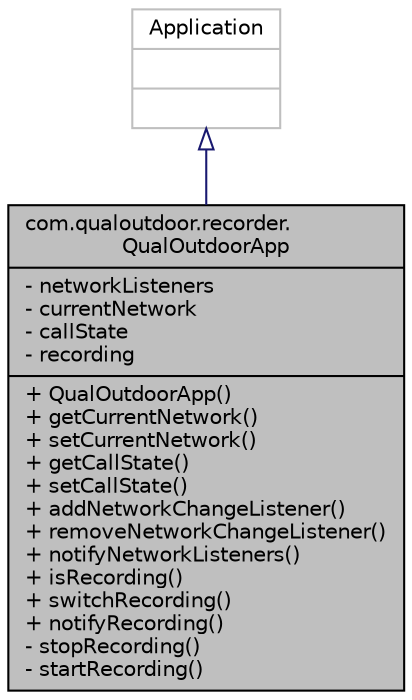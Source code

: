 digraph "com.qualoutdoor.recorder.QualOutdoorApp"
{
  edge [fontname="Helvetica",fontsize="10",labelfontname="Helvetica",labelfontsize="10"];
  node [fontname="Helvetica",fontsize="10",shape=record];
  Node1 [label="{com.qualoutdoor.recorder.\lQualOutdoorApp\n|- networkListeners\l- currentNetwork\l- callState\l- recording\l|+ QualOutdoorApp()\l+ getCurrentNetwork()\l+ setCurrentNetwork()\l+ getCallState()\l+ setCallState()\l+ addNetworkChangeListener()\l+ removeNetworkChangeListener()\l+ notifyNetworkListeners()\l+ isRecording()\l+ switchRecording()\l+ notifyRecording()\l- stopRecording()\l- startRecording()\l}",height=0.2,width=0.4,color="black", fillcolor="grey75", style="filled" fontcolor="black"];
  Node2 -> Node1 [dir="back",color="midnightblue",fontsize="10",style="solid",arrowtail="onormal",fontname="Helvetica"];
  Node2 [label="{Application\n||}",height=0.2,width=0.4,color="grey75", fillcolor="white", style="filled"];
}
